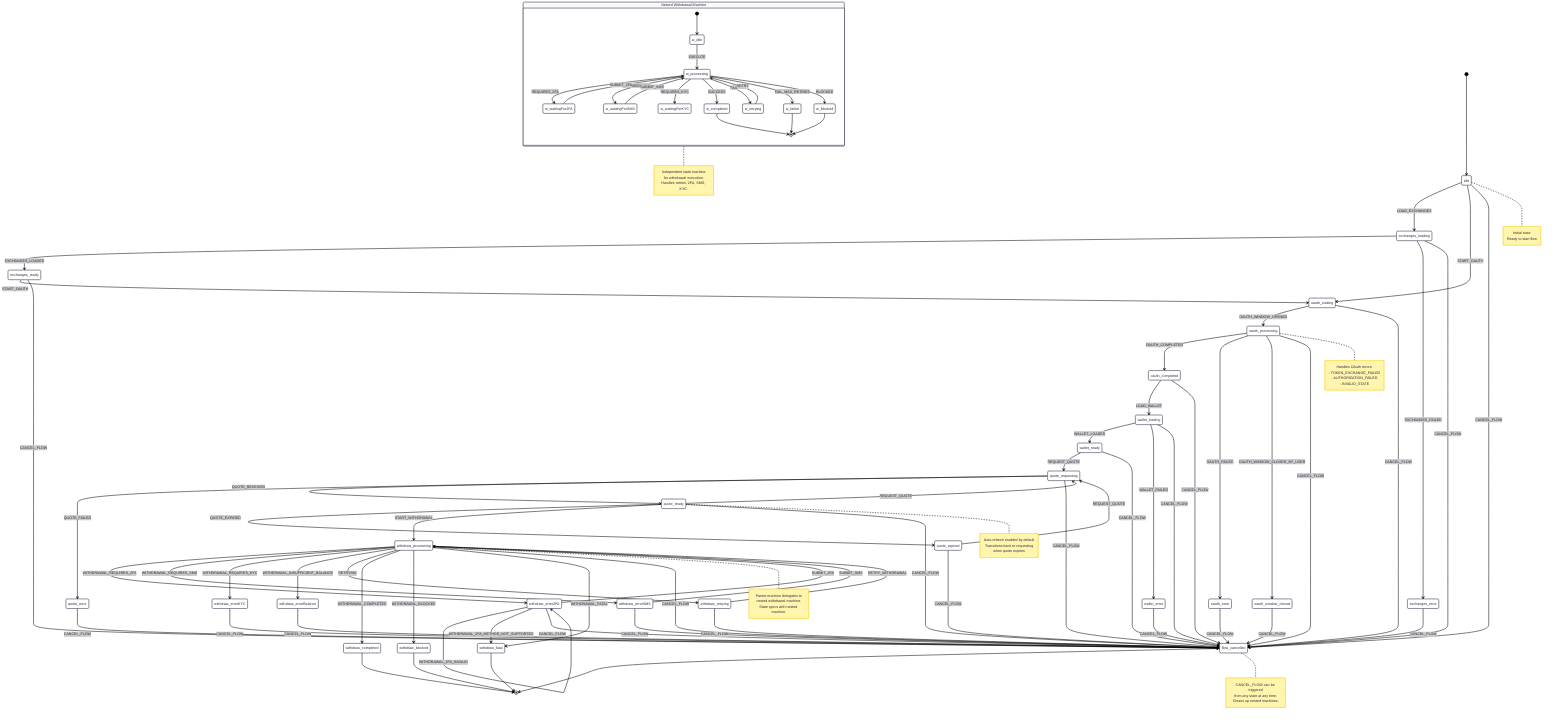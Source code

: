 ---
config:
      theme: redux
---
stateDiagram-v2
    [*] --> idle

    %% ===================================
    %% EXCHANGES FLOW
    %% ===================================
    idle --> exchanges_loading: LOAD_EXCHANGES
    exchanges_loading --> exchanges_ready: EXCHANGES_LOADED
    exchanges_loading --> exchanges_error: EXCHANGES_FAILED
    exchanges_ready --> oauth_waiting: START_OAUTH

    %% ===================================
    %% OAUTH FLOW
    %% ===================================
    idle --> oauth_waiting: START_OAUTH
    oauth_waiting --> oauth_processing: OAUTH_WINDOW_OPENED
    oauth_processing --> oauth_completed: OAUTH_COMPLETED
    oauth_processing --> oauth_error: OAUTH_FAILED
    oauth_processing --> oauth_window_closed: OAUTH_WINDOW_CLOSED_BY_USER

    %% ===================================
    %% WALLET FLOW
    %% ===================================
    oauth_completed --> wallet_loading: LOAD_WALLET
    wallet_loading --> wallet_ready: WALLET_LOADED
    wallet_loading --> wallet_error: WALLET_FAILED

    %% ===================================
    %% QUOTE FLOW
    %% ===================================
    wallet_ready --> quote_requesting: REQUEST_QUOTE
    quote_requesting --> quote_ready: QUOTE_RECEIVED
    quote_requesting --> quote_error: QUOTE_FAILED

    %% Quote refresh flow
    quote_ready --> quote_requesting: REQUEST_QUOTE
    quote_ready --> quote_expired: QUOTE_EXPIRED
    quote_expired --> quote_requesting: REQUEST_QUOTE

    %% ===================================
    %% WITHDRAWAL FLOW (Parent Machine)
    %% ===================================
    quote_ready --> withdraw_processing: START_WITHDRAWAL

    %% Withdrawal processing states
    withdraw_processing --> withdraw_error2FA: WITHDRAWAL_REQUIRES_2FA
    withdraw_processing --> withdraw_errorSMS: WITHDRAWAL_REQUIRES_SMS
    withdraw_processing --> withdraw_errorKYC: WITHDRAWAL_REQUIRES_KYC
    withdraw_processing --> withdraw_errorBalance: WITHDRAWAL_INSUFFICIENT_BALANCE
    withdraw_processing --> withdraw_retrying: RETRYING
    withdraw_processing --> withdraw_completed: WITHDRAWAL_COMPLETED
    withdraw_processing --> withdraw_blocked: WITHDRAWAL_BLOCKED
    withdraw_processing --> withdraw_fatal: WITHDRAWAL_FATAL

    %% 2FA handling
    withdraw_error2FA --> withdraw_processing: SUBMIT_2FA
    withdraw_error2FA --> withdraw_error2FA: WITHDRAWAL_2FA_INVALID

    %% SMS handling
    withdraw_errorSMS --> withdraw_processing: SUBMIT_SMS

    %% Retry handling
    withdraw_retrying --> withdraw_processing: RETRY_WITHDRAWAL

    %% Fatal errors
    withdraw_error2FA --> withdraw_fatal: WITHDRAWAL_2FA_METHOD_NOT_SUPPORTED

    %% ===================================
    %% NESTED WITHDRAWAL MACHINE
    %% ===================================
    state "Nested Withdrawal Machine" as nested {
        [*] --> w_idle
        w_idle --> w_processing: EXECUTE

        w_processing --> w_waitingFor2FA: REQUIRES_2FA
        w_processing --> w_waitingForSMS: REQUIRES_SMS
        w_processing --> w_waitingForKYC: REQUIRES_KYC
        w_processing --> w_completed: SUCCESS
        w_processing --> w_retrying: FAIL
        w_processing --> w_failed: FAIL_MAX_RETRIES
        w_processing --> w_blocked: BLOCKED

        w_waitingFor2FA --> w_processing: SUBMIT_2FA
        w_waitingForSMS --> w_processing: SUBMIT_SMS
        w_retrying --> w_processing: RETRY

        w_completed --> [*]
        w_failed --> [*]
        w_blocked --> [*]
    }

    %% ===================================
    %% TERMINAL STATES
    %% ===================================
    withdraw_completed --> [*]
    withdraw_fatal --> [*]
    withdraw_blocked --> [*]

    %% ===================================
    %% CANCEL FLOW (from any state)
    %% ===================================
    idle --> flow_cancelled: CANCEL_FLOW
    exchanges_loading --> flow_cancelled: CANCEL_FLOW
    exchanges_ready --> flow_cancelled: CANCEL_FLOW
    exchanges_error --> flow_cancelled: CANCEL_FLOW
    oauth_waiting --> flow_cancelled: CANCEL_FLOW
    oauth_processing --> flow_cancelled: CANCEL_FLOW
    oauth_completed --> flow_cancelled: CANCEL_FLOW
    oauth_error --> flow_cancelled: CANCEL_FLOW
    oauth_window_closed --> flow_cancelled: CANCEL_FLOW
    wallet_loading --> flow_cancelled: CANCEL_FLOW
    wallet_ready --> flow_cancelled: CANCEL_FLOW
    wallet_error --> flow_cancelled: CANCEL_FLOW
    quote_requesting --> flow_cancelled: CANCEL_FLOW
    quote_ready --> flow_cancelled: CANCEL_FLOW
    quote_expired --> flow_cancelled: CANCEL_FLOW
    quote_error --> flow_cancelled: CANCEL_FLOW
    withdraw_processing --> flow_cancelled: CANCEL_FLOW
    withdraw_error2FA --> flow_cancelled: CANCEL_FLOW
    withdraw_errorSMS --> flow_cancelled: CANCEL_FLOW
    withdraw_errorKYC --> flow_cancelled: CANCEL_FLOW
    withdraw_errorBalance --> flow_cancelled: CANCEL_FLOW
    withdraw_retrying --> flow_cancelled: CANCEL_FLOW

    flow_cancelled --> [*]

    %% ===================================
    %% STATE ANNOTATIONS
    %% ===================================
    note right of idle
        Initial state
        Ready to start flow
    end note

    note right of oauth_processing
        Handles OAuth errors:
        - TOKEN_EXCHANGE_FAILED
        - AUTHORIZATION_FAILED
        - INVALID_STATE
    end note

    note right of quote_ready
        Auto-refresh enabled by default
        Transitions back to requesting
        when quote expires
    end note

    note right of withdraw_processing
        Parent machine delegates to
        nested withdrawal machine.
        State syncs with nested machine.
    end note

    note right of nested
        Independent state machine
        for withdrawal execution.
        Handles retries, 2FA, SMS, KYC.
    end note

    note right of flow_cancelled
        CANCEL_FLOW can be triggered
        from any state at any time.
        Cleans up nested machines.
    end note